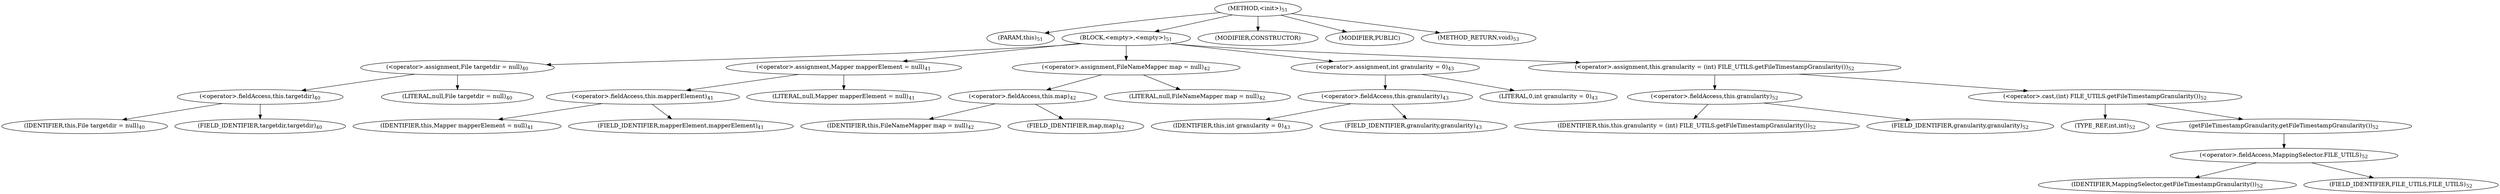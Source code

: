 digraph "&lt;init&gt;" {  
"36" [label = <(METHOD,&lt;init&gt;)<SUB>51</SUB>> ]
"37" [label = <(PARAM,this)<SUB>51</SUB>> ]
"38" [label = <(BLOCK,&lt;empty&gt;,&lt;empty&gt;)<SUB>51</SUB>> ]
"39" [label = <(&lt;operator&gt;.assignment,File targetdir = null)<SUB>40</SUB>> ]
"40" [label = <(&lt;operator&gt;.fieldAccess,this.targetdir)<SUB>40</SUB>> ]
"41" [label = <(IDENTIFIER,this,File targetdir = null)<SUB>40</SUB>> ]
"42" [label = <(FIELD_IDENTIFIER,targetdir,targetdir)<SUB>40</SUB>> ]
"43" [label = <(LITERAL,null,File targetdir = null)<SUB>40</SUB>> ]
"44" [label = <(&lt;operator&gt;.assignment,Mapper mapperElement = null)<SUB>41</SUB>> ]
"45" [label = <(&lt;operator&gt;.fieldAccess,this.mapperElement)<SUB>41</SUB>> ]
"46" [label = <(IDENTIFIER,this,Mapper mapperElement = null)<SUB>41</SUB>> ]
"47" [label = <(FIELD_IDENTIFIER,mapperElement,mapperElement)<SUB>41</SUB>> ]
"48" [label = <(LITERAL,null,Mapper mapperElement = null)<SUB>41</SUB>> ]
"49" [label = <(&lt;operator&gt;.assignment,FileNameMapper map = null)<SUB>42</SUB>> ]
"50" [label = <(&lt;operator&gt;.fieldAccess,this.map)<SUB>42</SUB>> ]
"51" [label = <(IDENTIFIER,this,FileNameMapper map = null)<SUB>42</SUB>> ]
"52" [label = <(FIELD_IDENTIFIER,map,map)<SUB>42</SUB>> ]
"53" [label = <(LITERAL,null,FileNameMapper map = null)<SUB>42</SUB>> ]
"54" [label = <(&lt;operator&gt;.assignment,int granularity = 0)<SUB>43</SUB>> ]
"55" [label = <(&lt;operator&gt;.fieldAccess,this.granularity)<SUB>43</SUB>> ]
"56" [label = <(IDENTIFIER,this,int granularity = 0)<SUB>43</SUB>> ]
"57" [label = <(FIELD_IDENTIFIER,granularity,granularity)<SUB>43</SUB>> ]
"58" [label = <(LITERAL,0,int granularity = 0)<SUB>43</SUB>> ]
"59" [label = <(&lt;operator&gt;.assignment,this.granularity = (int) FILE_UTILS.getFileTimestampGranularity())<SUB>52</SUB>> ]
"60" [label = <(&lt;operator&gt;.fieldAccess,this.granularity)<SUB>52</SUB>> ]
"61" [label = <(IDENTIFIER,this,this.granularity = (int) FILE_UTILS.getFileTimestampGranularity())<SUB>52</SUB>> ]
"62" [label = <(FIELD_IDENTIFIER,granularity,granularity)<SUB>52</SUB>> ]
"63" [label = <(&lt;operator&gt;.cast,(int) FILE_UTILS.getFileTimestampGranularity())<SUB>52</SUB>> ]
"64" [label = <(TYPE_REF,int,int)<SUB>52</SUB>> ]
"65" [label = <(getFileTimestampGranularity,getFileTimestampGranularity())<SUB>52</SUB>> ]
"66" [label = <(&lt;operator&gt;.fieldAccess,MappingSelector.FILE_UTILS)<SUB>52</SUB>> ]
"67" [label = <(IDENTIFIER,MappingSelector,getFileTimestampGranularity())<SUB>52</SUB>> ]
"68" [label = <(FIELD_IDENTIFIER,FILE_UTILS,FILE_UTILS)<SUB>52</SUB>> ]
"69" [label = <(MODIFIER,CONSTRUCTOR)> ]
"70" [label = <(MODIFIER,PUBLIC)> ]
"71" [label = <(METHOD_RETURN,void)<SUB>53</SUB>> ]
  "36" -> "37" 
  "36" -> "38" 
  "36" -> "69" 
  "36" -> "70" 
  "36" -> "71" 
  "38" -> "39" 
  "38" -> "44" 
  "38" -> "49" 
  "38" -> "54" 
  "38" -> "59" 
  "39" -> "40" 
  "39" -> "43" 
  "40" -> "41" 
  "40" -> "42" 
  "44" -> "45" 
  "44" -> "48" 
  "45" -> "46" 
  "45" -> "47" 
  "49" -> "50" 
  "49" -> "53" 
  "50" -> "51" 
  "50" -> "52" 
  "54" -> "55" 
  "54" -> "58" 
  "55" -> "56" 
  "55" -> "57" 
  "59" -> "60" 
  "59" -> "63" 
  "60" -> "61" 
  "60" -> "62" 
  "63" -> "64" 
  "63" -> "65" 
  "65" -> "66" 
  "66" -> "67" 
  "66" -> "68" 
}
